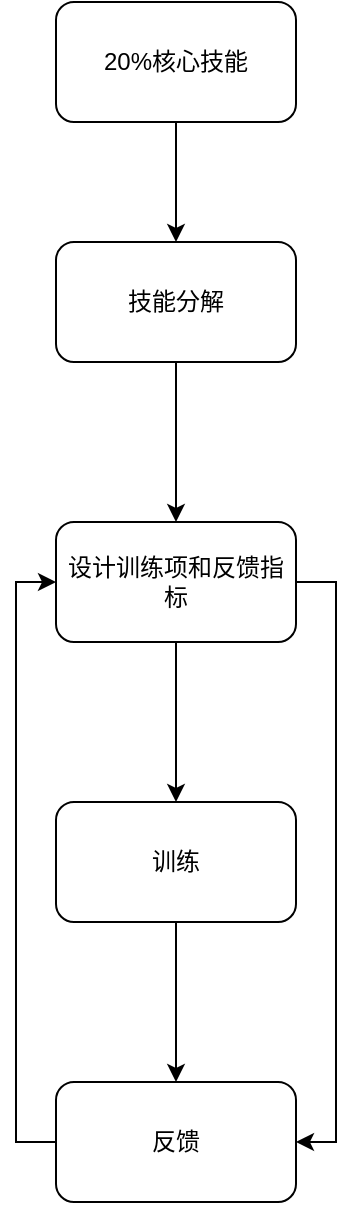 <mxfile version="17.4.3" type="github">
  <diagram id="wBzqIfNyAyHXvbYqx4xG" name="第 1 页">
    <mxGraphModel dx="1002" dy="677" grid="1" gridSize="10" guides="1" tooltips="1" connect="1" arrows="1" fold="1" page="1" pageScale="1" pageWidth="827" pageHeight="1169" math="0" shadow="0">
      <root>
        <mxCell id="0" />
        <mxCell id="1" parent="0" />
        <mxCell id="YO0htNIuJSO2rmtyerx_-3" value="" style="edgeStyle=orthogonalEdgeStyle;rounded=0;orthogonalLoop=1;jettySize=auto;html=1;" edge="1" parent="1" source="YO0htNIuJSO2rmtyerx_-1" target="YO0htNIuJSO2rmtyerx_-2">
          <mxGeometry relative="1" as="geometry" />
        </mxCell>
        <mxCell id="YO0htNIuJSO2rmtyerx_-1" value="技能分解" style="rounded=1;whiteSpace=wrap;html=1;" vertex="1" parent="1">
          <mxGeometry x="160" y="240" width="120" height="60" as="geometry" />
        </mxCell>
        <mxCell id="YO0htNIuJSO2rmtyerx_-5" value="" style="edgeStyle=orthogonalEdgeStyle;rounded=0;orthogonalLoop=1;jettySize=auto;html=1;" edge="1" parent="1" source="YO0htNIuJSO2rmtyerx_-2" target="YO0htNIuJSO2rmtyerx_-4">
          <mxGeometry relative="1" as="geometry" />
        </mxCell>
        <mxCell id="YO0htNIuJSO2rmtyerx_-11" style="edgeStyle=orthogonalEdgeStyle;rounded=0;orthogonalLoop=1;jettySize=auto;html=1;entryX=1;entryY=0.5;entryDx=0;entryDy=0;" edge="1" parent="1" source="YO0htNIuJSO2rmtyerx_-2" target="YO0htNIuJSO2rmtyerx_-8">
          <mxGeometry relative="1" as="geometry">
            <Array as="points">
              <mxPoint x="300" y="410" />
              <mxPoint x="300" y="690" />
            </Array>
          </mxGeometry>
        </mxCell>
        <mxCell id="YO0htNIuJSO2rmtyerx_-2" value="设计训练项和反馈指标" style="whiteSpace=wrap;html=1;rounded=1;" vertex="1" parent="1">
          <mxGeometry x="160" y="380" width="120" height="60" as="geometry" />
        </mxCell>
        <mxCell id="YO0htNIuJSO2rmtyerx_-9" value="" style="edgeStyle=orthogonalEdgeStyle;rounded=0;orthogonalLoop=1;jettySize=auto;html=1;" edge="1" parent="1" source="YO0htNIuJSO2rmtyerx_-4" target="YO0htNIuJSO2rmtyerx_-8">
          <mxGeometry relative="1" as="geometry" />
        </mxCell>
        <mxCell id="YO0htNIuJSO2rmtyerx_-4" value="训练" style="whiteSpace=wrap;html=1;rounded=1;" vertex="1" parent="1">
          <mxGeometry x="160" y="520" width="120" height="60" as="geometry" />
        </mxCell>
        <mxCell id="YO0htNIuJSO2rmtyerx_-10" style="edgeStyle=orthogonalEdgeStyle;rounded=0;orthogonalLoop=1;jettySize=auto;html=1;entryX=0;entryY=0.5;entryDx=0;entryDy=0;" edge="1" parent="1" source="YO0htNIuJSO2rmtyerx_-8" target="YO0htNIuJSO2rmtyerx_-2">
          <mxGeometry relative="1" as="geometry">
            <Array as="points">
              <mxPoint x="140" y="690" />
              <mxPoint x="140" y="410" />
            </Array>
          </mxGeometry>
        </mxCell>
        <mxCell id="YO0htNIuJSO2rmtyerx_-8" value="反馈" style="whiteSpace=wrap;html=1;rounded=1;" vertex="1" parent="1">
          <mxGeometry x="160" y="660" width="120" height="60" as="geometry" />
        </mxCell>
        <mxCell id="YO0htNIuJSO2rmtyerx_-13" value="" style="edgeStyle=orthogonalEdgeStyle;rounded=0;orthogonalLoop=1;jettySize=auto;html=1;" edge="1" parent="1" source="YO0htNIuJSO2rmtyerx_-12" target="YO0htNIuJSO2rmtyerx_-1">
          <mxGeometry relative="1" as="geometry" />
        </mxCell>
        <mxCell id="YO0htNIuJSO2rmtyerx_-12" value="&lt;span&gt;20%核心技能&lt;/span&gt;" style="rounded=1;whiteSpace=wrap;html=1;" vertex="1" parent="1">
          <mxGeometry x="160" y="120" width="120" height="60" as="geometry" />
        </mxCell>
      </root>
    </mxGraphModel>
  </diagram>
</mxfile>
